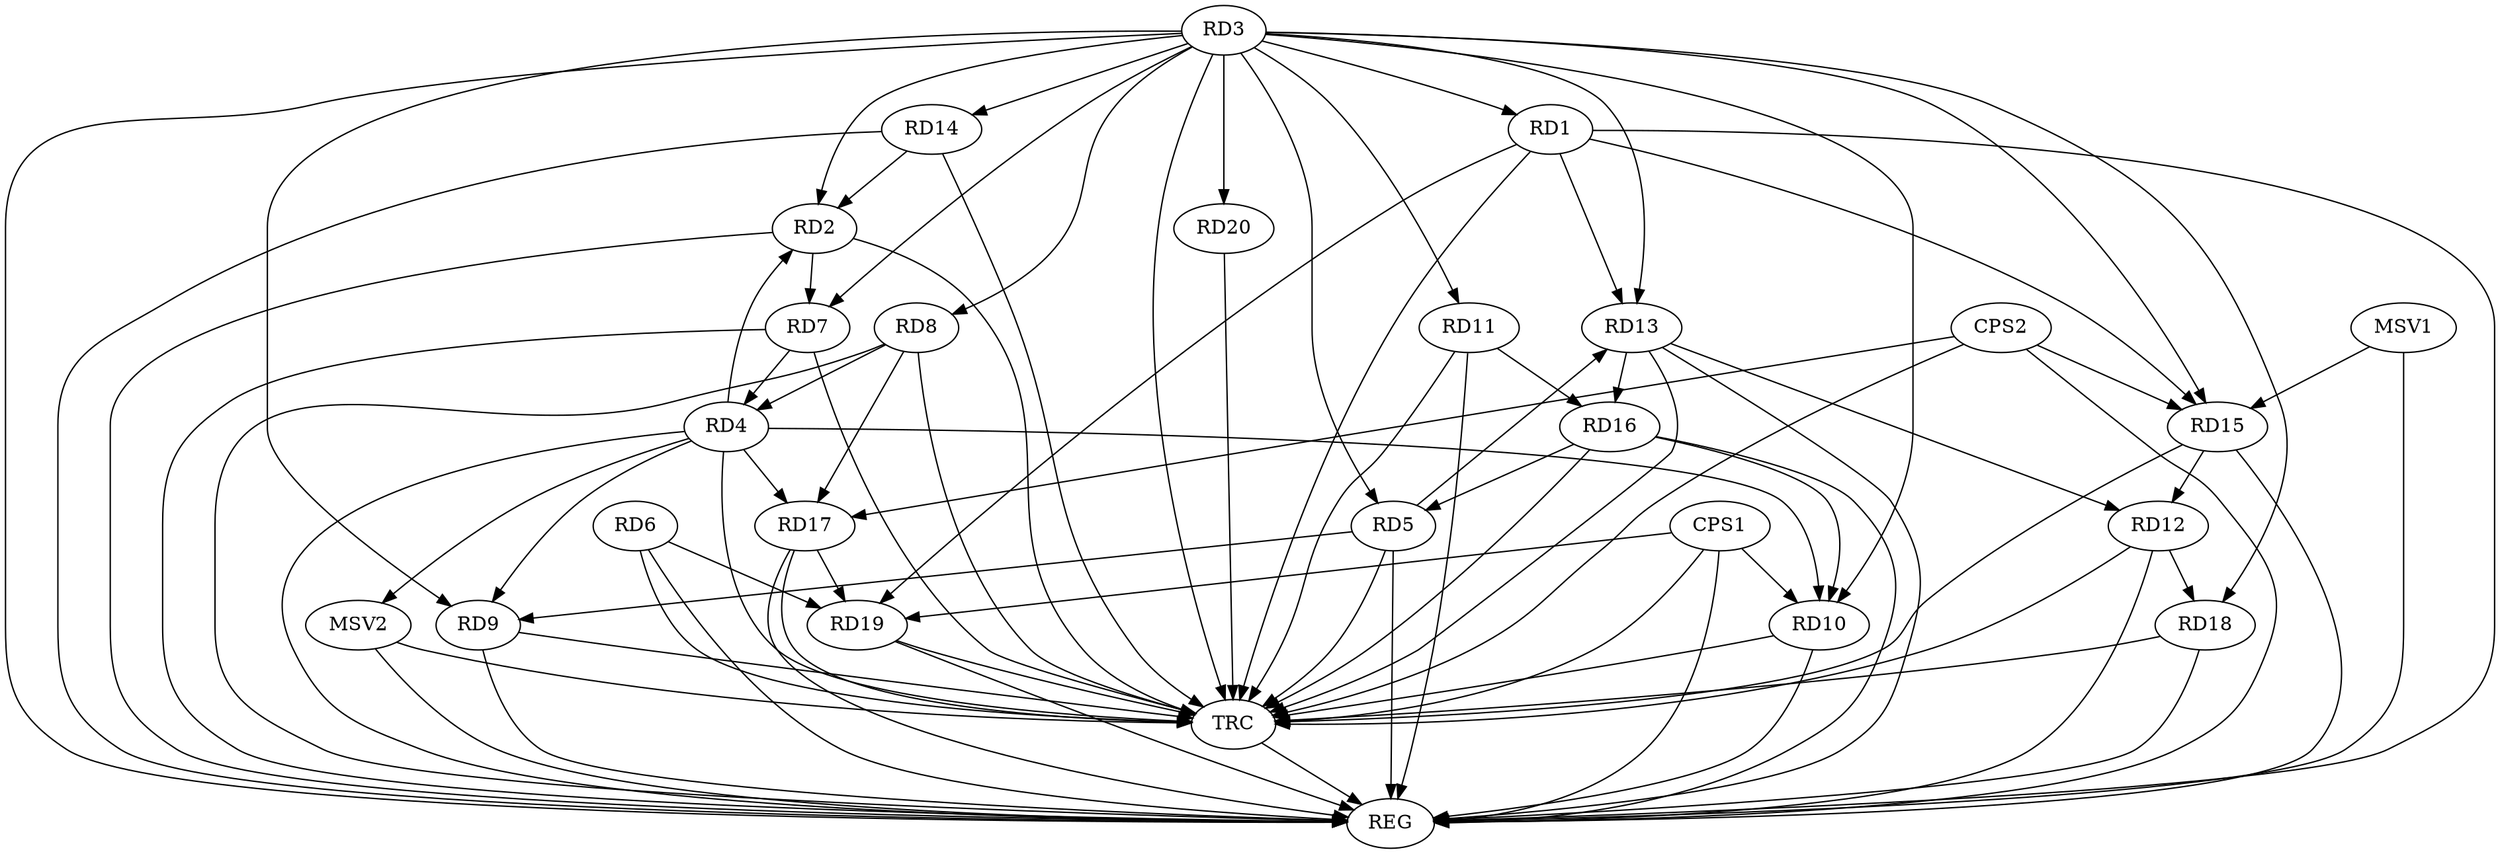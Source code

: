 strict digraph G {
  RD1 [ label="RD1" ];
  RD2 [ label="RD2" ];
  RD3 [ label="RD3" ];
  RD4 [ label="RD4" ];
  RD5 [ label="RD5" ];
  RD6 [ label="RD6" ];
  RD7 [ label="RD7" ];
  RD8 [ label="RD8" ];
  RD9 [ label="RD9" ];
  RD10 [ label="RD10" ];
  RD11 [ label="RD11" ];
  RD12 [ label="RD12" ];
  RD13 [ label="RD13" ];
  RD14 [ label="RD14" ];
  RD15 [ label="RD15" ];
  RD16 [ label="RD16" ];
  RD17 [ label="RD17" ];
  RD18 [ label="RD18" ];
  RD19 [ label="RD19" ];
  RD20 [ label="RD20" ];
  CPS1 [ label="CPS1" ];
  CPS2 [ label="CPS2" ];
  REG [ label="REG" ];
  TRC [ label="TRC" ];
  MSV1 [ label="MSV1" ];
  MSV2 [ label="MSV2" ];
  RD1 -> RD13;
  RD1 -> RD15;
  RD1 -> RD19;
  RD3 -> RD2;
  RD4 -> RD2;
  RD2 -> RD7;
  RD14 -> RD2;
  RD3 -> RD5;
  RD3 -> RD7;
  RD3 -> RD9;
  RD7 -> RD4;
  RD8 -> RD4;
  RD4 -> RD9;
  RD4 -> RD10;
  RD4 -> RD17;
  RD5 -> RD9;
  RD5 -> RD13;
  RD16 -> RD5;
  RD6 -> RD19;
  RD8 -> RD17;
  RD16 -> RD10;
  RD11 -> RD16;
  RD13 -> RD12;
  RD15 -> RD12;
  RD12 -> RD18;
  RD13 -> RD16;
  RD17 -> RD19;
  CPS1 -> RD10;
  CPS1 -> RD19;
  CPS2 -> RD17;
  CPS2 -> RD15;
  RD1 -> REG;
  RD2 -> REG;
  RD3 -> REG;
  RD4 -> REG;
  RD5 -> REG;
  RD6 -> REG;
  RD7 -> REG;
  RD8 -> REG;
  RD9 -> REG;
  RD10 -> REG;
  RD11 -> REG;
  RD12 -> REG;
  RD13 -> REG;
  RD14 -> REG;
  RD15 -> REG;
  RD16 -> REG;
  RD17 -> REG;
  RD18 -> REG;
  RD19 -> REG;
  CPS1 -> REG;
  CPS2 -> REG;
  RD1 -> TRC;
  RD2 -> TRC;
  RD3 -> TRC;
  RD4 -> TRC;
  RD5 -> TRC;
  RD6 -> TRC;
  RD7 -> TRC;
  RD8 -> TRC;
  RD9 -> TRC;
  RD10 -> TRC;
  RD11 -> TRC;
  RD12 -> TRC;
  RD13 -> TRC;
  RD14 -> TRC;
  RD15 -> TRC;
  RD16 -> TRC;
  RD17 -> TRC;
  RD18 -> TRC;
  RD19 -> TRC;
  RD20 -> TRC;
  CPS1 -> TRC;
  CPS2 -> TRC;
  TRC -> REG;
  RD3 -> RD8;
  RD3 -> RD15;
  RD3 -> RD20;
  RD3 -> RD1;
  RD3 -> RD10;
  RD3 -> RD14;
  RD3 -> RD11;
  RD3 -> RD13;
  RD3 -> RD18;
  MSV1 -> RD15;
  MSV1 -> REG;
  RD4 -> MSV2;
  MSV2 -> REG;
  MSV2 -> TRC;
}
